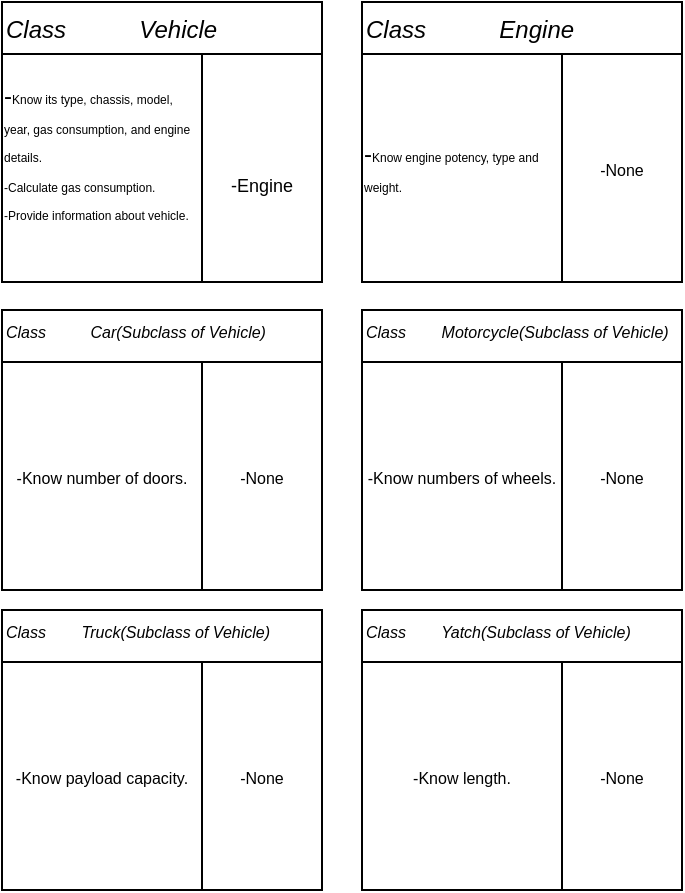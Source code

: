 <mxfile version="24.2.3" type="device">
  <diagram id="C5RBs43oDa-KdzZeNtuy" name="Page-1">
    <mxGraphModel dx="542" dy="313" grid="1" gridSize="10" guides="1" tooltips="1" connect="1" arrows="1" fold="1" page="1" pageScale="1" pageWidth="827" pageHeight="1169" math="0" shadow="0">
      <root>
        <mxCell id="WIyWlLk6GJQsqaUBKTNV-0" />
        <mxCell id="WIyWlLk6GJQsqaUBKTNV-1" parent="WIyWlLk6GJQsqaUBKTNV-0" />
        <mxCell id="zkfFHV4jXpPFQw0GAbJ--0" value="Class           Vehicle" style="swimlane;fontStyle=2;align=left;verticalAlign=top;childLayout=stackLayout;horizontal=1;startSize=26;horizontalStack=0;resizeParent=1;resizeLast=0;collapsible=1;marginBottom=0;rounded=0;shadow=0;strokeWidth=1;" parent="WIyWlLk6GJQsqaUBKTNV-1" vertex="1">
          <mxGeometry x="220" y="86" width="160" height="140" as="geometry">
            <mxRectangle x="220" y="86" width="160" height="26" as="alternateBounds" />
          </mxGeometry>
        </mxCell>
        <mxCell id="S7Fu3PUkn-i9hFG1DwN8-4" value="" style="group" vertex="1" connectable="0" parent="zkfFHV4jXpPFQw0GAbJ--0">
          <mxGeometry y="26" width="160" height="114" as="geometry" />
        </mxCell>
        <mxCell id="S7Fu3PUkn-i9hFG1DwN8-3" value="&lt;br&gt;&lt;font style=&quot;font-size: 9px;&quot;&gt;-Engine&lt;/font&gt;" style="rounded=0;whiteSpace=wrap;html=1;" vertex="1" parent="S7Fu3PUkn-i9hFG1DwN8-4">
          <mxGeometry x="100" width="60" height="114" as="geometry" />
        </mxCell>
        <mxCell id="S7Fu3PUkn-i9hFG1DwN8-1" value="&lt;div align=&quot;left&quot;&gt;-&lt;font style=&quot;font-size: 6px;&quot;&gt;Know its type, chassis, model, year, gas consumption, and engine &lt;/font&gt;&lt;font style=&quot;font-size: 6px;&quot;&gt;details.&lt;/font&gt;&lt;/div&gt;&lt;div align=&quot;left&quot;&gt;&lt;font style=&quot;font-size: 6px;&quot;&gt;-Calculate gas consumption.&lt;/font&gt;&lt;/div&gt;&lt;div align=&quot;left&quot;&gt;&lt;font style=&quot;font-size: 6px;&quot;&gt;-Provide information about vehicle.&lt;br&gt;&lt;/font&gt;&lt;/div&gt;&lt;br&gt;&lt;style type=&quot;text/css&quot;&gt;p { line-height: 115%; margin-bottom: 0.25cm; background: transparent }&lt;/style&gt;" style="rounded=0;whiteSpace=wrap;html=1;" vertex="1" parent="S7Fu3PUkn-i9hFG1DwN8-4">
          <mxGeometry width="100" height="114" as="geometry" />
        </mxCell>
        <mxCell id="S7Fu3PUkn-i9hFG1DwN8-9" value="Class           Engine" style="swimlane;fontStyle=2;align=left;verticalAlign=top;childLayout=stackLayout;horizontal=1;startSize=26;horizontalStack=0;resizeParent=1;resizeLast=0;collapsible=1;marginBottom=0;rounded=0;shadow=0;strokeWidth=1;" vertex="1" parent="WIyWlLk6GJQsqaUBKTNV-1">
          <mxGeometry x="400" y="86" width="160" height="140" as="geometry">
            <mxRectangle x="220" y="86" width="160" height="26" as="alternateBounds" />
          </mxGeometry>
        </mxCell>
        <mxCell id="S7Fu3PUkn-i9hFG1DwN8-10" value="" style="group" vertex="1" connectable="0" parent="S7Fu3PUkn-i9hFG1DwN8-9">
          <mxGeometry y="26" width="160" height="114" as="geometry" />
        </mxCell>
        <mxCell id="S7Fu3PUkn-i9hFG1DwN8-11" value="&lt;font style=&quot;font-size: 8px;&quot;&gt;-None&lt;/font&gt;" style="rounded=0;whiteSpace=wrap;html=1;" vertex="1" parent="S7Fu3PUkn-i9hFG1DwN8-10">
          <mxGeometry x="100" width="60" height="114" as="geometry" />
        </mxCell>
        <mxCell id="S7Fu3PUkn-i9hFG1DwN8-12" value="&lt;div align=&quot;left&quot;&gt;-&lt;font style=&quot;font-size: 6px;&quot;&gt;Know engine potency, type and weight.&lt;br&gt;&lt;/font&gt;&lt;/div&gt;" style="rounded=0;whiteSpace=wrap;html=1;" vertex="1" parent="S7Fu3PUkn-i9hFG1DwN8-10">
          <mxGeometry width="100" height="114" as="geometry" />
        </mxCell>
        <mxCell id="S7Fu3PUkn-i9hFG1DwN8-17" value="Class        Yatch(Subclass of Vehicle)" style="swimlane;fontStyle=2;align=left;verticalAlign=top;childLayout=stackLayout;horizontal=1;startSize=26;horizontalStack=0;resizeParent=1;resizeLast=0;collapsible=1;marginBottom=0;rounded=0;shadow=0;strokeWidth=1;fontSize=8;" vertex="1" parent="WIyWlLk6GJQsqaUBKTNV-1">
          <mxGeometry x="400" y="390" width="160" height="140" as="geometry">
            <mxRectangle x="220" y="86" width="160" height="26" as="alternateBounds" />
          </mxGeometry>
        </mxCell>
        <mxCell id="S7Fu3PUkn-i9hFG1DwN8-18" value="" style="group" vertex="1" connectable="0" parent="S7Fu3PUkn-i9hFG1DwN8-17">
          <mxGeometry y="26" width="160" height="114" as="geometry" />
        </mxCell>
        <mxCell id="S7Fu3PUkn-i9hFG1DwN8-19" value="&lt;font style=&quot;font-size: 8px;&quot;&gt;-None&lt;/font&gt;" style="rounded=0;whiteSpace=wrap;html=1;" vertex="1" parent="S7Fu3PUkn-i9hFG1DwN8-18">
          <mxGeometry x="100" width="60" height="114" as="geometry" />
        </mxCell>
        <mxCell id="S7Fu3PUkn-i9hFG1DwN8-20" value="&lt;div align=&quot;left&quot;&gt;&lt;font style=&quot;font-size: 8px;&quot;&gt;-&lt;font&gt;Know length.&lt;br&gt;&lt;/font&gt;&lt;/font&gt;&lt;/div&gt;" style="rounded=0;whiteSpace=wrap;html=1;" vertex="1" parent="S7Fu3PUkn-i9hFG1DwN8-18">
          <mxGeometry width="100" height="114" as="geometry" />
        </mxCell>
        <mxCell id="S7Fu3PUkn-i9hFG1DwN8-21" value="Class        Truck(Subclass of Vehicle)" style="swimlane;fontStyle=2;align=left;verticalAlign=top;childLayout=stackLayout;horizontal=1;startSize=26;horizontalStack=0;resizeParent=1;resizeLast=0;collapsible=1;marginBottom=0;rounded=0;shadow=0;strokeWidth=1;fontSize=8;" vertex="1" parent="WIyWlLk6GJQsqaUBKTNV-1">
          <mxGeometry x="220" y="390" width="160" height="140" as="geometry">
            <mxRectangle x="220" y="86" width="160" height="26" as="alternateBounds" />
          </mxGeometry>
        </mxCell>
        <mxCell id="S7Fu3PUkn-i9hFG1DwN8-22" value="" style="group" vertex="1" connectable="0" parent="S7Fu3PUkn-i9hFG1DwN8-21">
          <mxGeometry y="26" width="160" height="114" as="geometry" />
        </mxCell>
        <mxCell id="S7Fu3PUkn-i9hFG1DwN8-23" value="&lt;font style=&quot;font-size: 8px;&quot;&gt;-None&lt;/font&gt;" style="rounded=0;whiteSpace=wrap;html=1;" vertex="1" parent="S7Fu3PUkn-i9hFG1DwN8-22">
          <mxGeometry x="100" width="60" height="114" as="geometry" />
        </mxCell>
        <mxCell id="S7Fu3PUkn-i9hFG1DwN8-24" value="&lt;div align=&quot;left&quot;&gt;&lt;font style=&quot;font-size: 8px;&quot;&gt;-&lt;font&gt;Know payload capacity.&lt;br&gt;&lt;/font&gt;&lt;/font&gt;&lt;/div&gt;" style="rounded=0;whiteSpace=wrap;html=1;" vertex="1" parent="S7Fu3PUkn-i9hFG1DwN8-22">
          <mxGeometry width="100" height="114" as="geometry" />
        </mxCell>
        <mxCell id="S7Fu3PUkn-i9hFG1DwN8-25" value="Class        Motorcycle(Subclass of Vehicle)" style="swimlane;fontStyle=2;align=left;verticalAlign=top;childLayout=stackLayout;horizontal=1;startSize=26;horizontalStack=0;resizeParent=1;resizeLast=0;collapsible=1;marginBottom=0;rounded=0;shadow=0;strokeWidth=1;fontSize=8;" vertex="1" parent="WIyWlLk6GJQsqaUBKTNV-1">
          <mxGeometry x="400" y="240" width="160" height="140" as="geometry">
            <mxRectangle x="220" y="86" width="160" height="26" as="alternateBounds" />
          </mxGeometry>
        </mxCell>
        <mxCell id="S7Fu3PUkn-i9hFG1DwN8-26" value="" style="group" vertex="1" connectable="0" parent="S7Fu3PUkn-i9hFG1DwN8-25">
          <mxGeometry y="26" width="160" height="114" as="geometry" />
        </mxCell>
        <mxCell id="S7Fu3PUkn-i9hFG1DwN8-27" value="&lt;font style=&quot;font-size: 8px;&quot;&gt;-None&lt;/font&gt;" style="rounded=0;whiteSpace=wrap;html=1;" vertex="1" parent="S7Fu3PUkn-i9hFG1DwN8-26">
          <mxGeometry x="100" width="60" height="114" as="geometry" />
        </mxCell>
        <mxCell id="S7Fu3PUkn-i9hFG1DwN8-28" value="&lt;div align=&quot;left&quot;&gt;&lt;font style=&quot;font-size: 8px;&quot;&gt;-&lt;font&gt;Know numbers of wheels.&lt;br&gt;&lt;/font&gt;&lt;/font&gt;&lt;/div&gt;" style="rounded=0;whiteSpace=wrap;html=1;" vertex="1" parent="S7Fu3PUkn-i9hFG1DwN8-26">
          <mxGeometry width="100" height="114" as="geometry" />
        </mxCell>
        <mxCell id="S7Fu3PUkn-i9hFG1DwN8-29" value="Class          Car(Subclass of Vehicle)" style="swimlane;fontStyle=2;align=left;verticalAlign=top;childLayout=stackLayout;horizontal=1;startSize=26;horizontalStack=0;resizeParent=1;resizeLast=0;collapsible=1;marginBottom=0;rounded=0;shadow=0;strokeWidth=1;fontSize=8;" vertex="1" parent="WIyWlLk6GJQsqaUBKTNV-1">
          <mxGeometry x="220" y="240" width="160" height="140" as="geometry">
            <mxRectangle x="220" y="86" width="160" height="26" as="alternateBounds" />
          </mxGeometry>
        </mxCell>
        <mxCell id="S7Fu3PUkn-i9hFG1DwN8-30" value="" style="group" vertex="1" connectable="0" parent="S7Fu3PUkn-i9hFG1DwN8-29">
          <mxGeometry y="26" width="160" height="114" as="geometry" />
        </mxCell>
        <mxCell id="S7Fu3PUkn-i9hFG1DwN8-31" value="&lt;font style=&quot;font-size: 8px;&quot;&gt;-None&lt;/font&gt;" style="rounded=0;whiteSpace=wrap;html=1;" vertex="1" parent="S7Fu3PUkn-i9hFG1DwN8-30">
          <mxGeometry x="100" width="60" height="114" as="geometry" />
        </mxCell>
        <mxCell id="S7Fu3PUkn-i9hFG1DwN8-32" value="&lt;div align=&quot;left&quot;&gt;&lt;font style=&quot;font-size: 8px;&quot;&gt;-&lt;font&gt;Know number of doors.&lt;br&gt;&lt;/font&gt;&lt;/font&gt;&lt;/div&gt;" style="rounded=0;whiteSpace=wrap;html=1;" vertex="1" parent="S7Fu3PUkn-i9hFG1DwN8-30">
          <mxGeometry width="100" height="114" as="geometry" />
        </mxCell>
      </root>
    </mxGraphModel>
  </diagram>
</mxfile>
